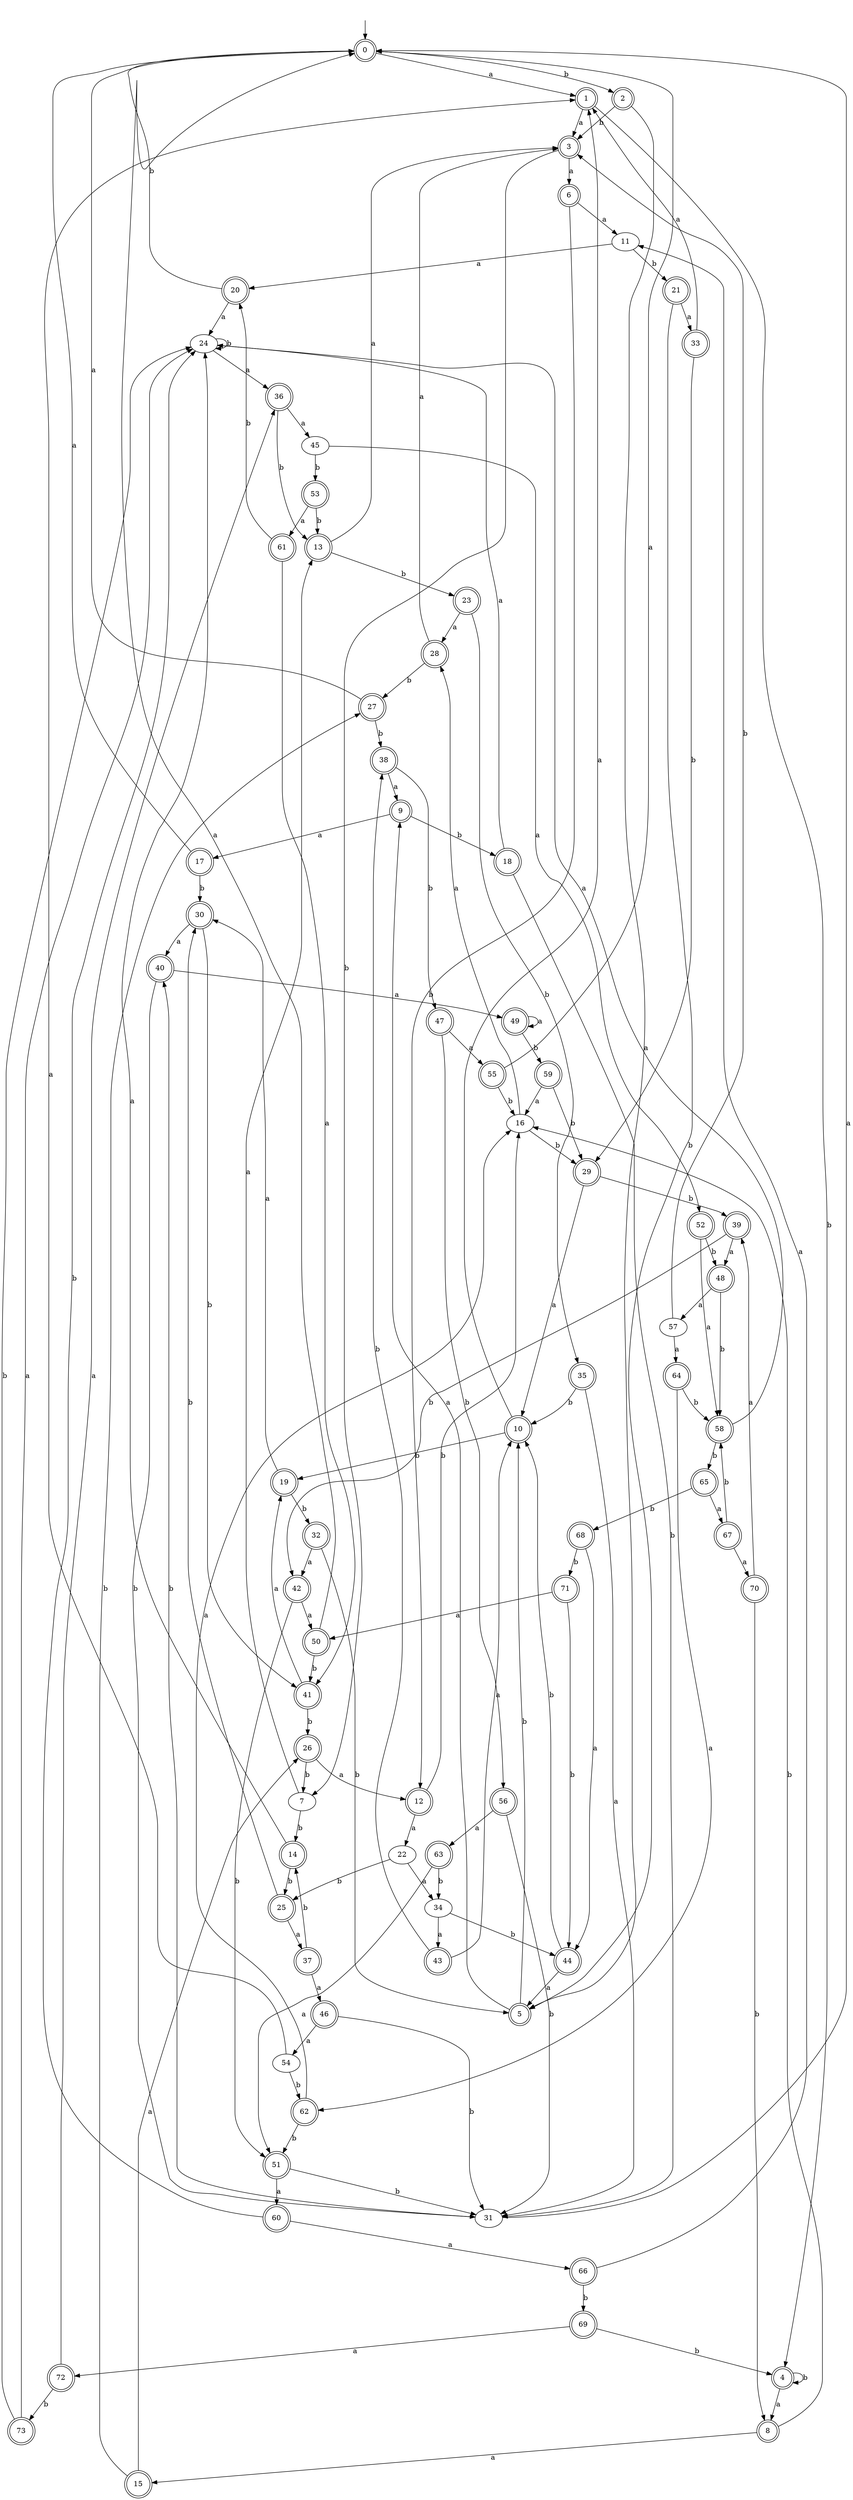 digraph RandomDFA {
  __start0 [label="", shape=none];
  __start0 -> 0 [label=""];
  0 [shape=circle] [shape=doublecircle]
  0 -> 1 [label="a"]
  0 -> 2 [label="b"]
  1 [shape=doublecircle]
  1 -> 3 [label="a"]
  1 -> 4 [label="b"]
  2 [shape=doublecircle]
  2 -> 5 [label="a"]
  2 -> 3 [label="b"]
  3 [shape=doublecircle]
  3 -> 6 [label="a"]
  3 -> 7 [label="b"]
  4 [shape=doublecircle]
  4 -> 8 [label="a"]
  4 -> 4 [label="b"]
  5 [shape=doublecircle]
  5 -> 9 [label="a"]
  5 -> 10 [label="b"]
  6 [shape=doublecircle]
  6 -> 11 [label="a"]
  6 -> 12 [label="b"]
  7
  7 -> 13 [label="a"]
  7 -> 14 [label="b"]
  8 [shape=doublecircle]
  8 -> 15 [label="a"]
  8 -> 16 [label="b"]
  9 [shape=doublecircle]
  9 -> 17 [label="a"]
  9 -> 18 [label="b"]
  10 [shape=doublecircle]
  10 -> 1 [label="a"]
  10 -> 19 [label="b"]
  11
  11 -> 20 [label="a"]
  11 -> 21 [label="b"]
  12 [shape=doublecircle]
  12 -> 22 [label="a"]
  12 -> 16 [label="b"]
  13 [shape=doublecircle]
  13 -> 3 [label="a"]
  13 -> 23 [label="b"]
  14 [shape=doublecircle]
  14 -> 24 [label="a"]
  14 -> 25 [label="b"]
  15 [shape=doublecircle]
  15 -> 26 [label="a"]
  15 -> 27 [label="b"]
  16
  16 -> 28 [label="a"]
  16 -> 29 [label="b"]
  17 [shape=doublecircle]
  17 -> 0 [label="a"]
  17 -> 30 [label="b"]
  18 [shape=doublecircle]
  18 -> 24 [label="a"]
  18 -> 31 [label="b"]
  19 [shape=doublecircle]
  19 -> 30 [label="a"]
  19 -> 32 [label="b"]
  20 [shape=doublecircle]
  20 -> 24 [label="a"]
  20 -> 0 [label="b"]
  21 [shape=doublecircle]
  21 -> 33 [label="a"]
  21 -> 5 [label="b"]
  22
  22 -> 34 [label="a"]
  22 -> 25 [label="b"]
  23 [shape=doublecircle]
  23 -> 28 [label="a"]
  23 -> 35 [label="b"]
  24
  24 -> 36 [label="a"]
  24 -> 24 [label="b"]
  25 [shape=doublecircle]
  25 -> 37 [label="a"]
  25 -> 30 [label="b"]
  26 [shape=doublecircle]
  26 -> 12 [label="a"]
  26 -> 7 [label="b"]
  27 [shape=doublecircle]
  27 -> 0 [label="a"]
  27 -> 38 [label="b"]
  28 [shape=doublecircle]
  28 -> 3 [label="a"]
  28 -> 27 [label="b"]
  29 [shape=doublecircle]
  29 -> 10 [label="a"]
  29 -> 39 [label="b"]
  30 [shape=doublecircle]
  30 -> 40 [label="a"]
  30 -> 41 [label="b"]
  31
  31 -> 0 [label="a"]
  31 -> 40 [label="b"]
  32 [shape=doublecircle]
  32 -> 42 [label="a"]
  32 -> 5 [label="b"]
  33 [shape=doublecircle]
  33 -> 1 [label="a"]
  33 -> 29 [label="b"]
  34
  34 -> 43 [label="a"]
  34 -> 44 [label="b"]
  35 [shape=doublecircle]
  35 -> 31 [label="a"]
  35 -> 10 [label="b"]
  36 [shape=doublecircle]
  36 -> 45 [label="a"]
  36 -> 13 [label="b"]
  37 [shape=doublecircle]
  37 -> 46 [label="a"]
  37 -> 14 [label="b"]
  38 [shape=doublecircle]
  38 -> 9 [label="a"]
  38 -> 47 [label="b"]
  39 [shape=doublecircle]
  39 -> 48 [label="a"]
  39 -> 42 [label="b"]
  40 [shape=doublecircle]
  40 -> 49 [label="a"]
  40 -> 31 [label="b"]
  41 [shape=doublecircle]
  41 -> 19 [label="a"]
  41 -> 26 [label="b"]
  42 [shape=doublecircle]
  42 -> 50 [label="a"]
  42 -> 51 [label="b"]
  43 [shape=doublecircle]
  43 -> 10 [label="a"]
  43 -> 38 [label="b"]
  44 [shape=doublecircle]
  44 -> 5 [label="a"]
  44 -> 10 [label="b"]
  45
  45 -> 52 [label="a"]
  45 -> 53 [label="b"]
  46 [shape=doublecircle]
  46 -> 54 [label="a"]
  46 -> 31 [label="b"]
  47 [shape=doublecircle]
  47 -> 55 [label="a"]
  47 -> 56 [label="b"]
  48 [shape=doublecircle]
  48 -> 57 [label="a"]
  48 -> 58 [label="b"]
  49 [shape=doublecircle]
  49 -> 49 [label="a"]
  49 -> 59 [label="b"]
  50 [shape=doublecircle]
  50 -> 0 [label="a"]
  50 -> 41 [label="b"]
  51 [shape=doublecircle]
  51 -> 60 [label="a"]
  51 -> 31 [label="b"]
  52 [shape=doublecircle]
  52 -> 58 [label="a"]
  52 -> 48 [label="b"]
  53 [shape=doublecircle]
  53 -> 61 [label="a"]
  53 -> 13 [label="b"]
  54
  54 -> 1 [label="a"]
  54 -> 62 [label="b"]
  55 [shape=doublecircle]
  55 -> 0 [label="a"]
  55 -> 16 [label="b"]
  56 [shape=doublecircle]
  56 -> 63 [label="a"]
  56 -> 31 [label="b"]
  57
  57 -> 64 [label="a"]
  57 -> 3 [label="b"]
  58 [shape=doublecircle]
  58 -> 24 [label="a"]
  58 -> 65 [label="b"]
  59 [shape=doublecircle]
  59 -> 16 [label="a"]
  59 -> 29 [label="b"]
  60 [shape=doublecircle]
  60 -> 66 [label="a"]
  60 -> 24 [label="b"]
  61 [shape=doublecircle]
  61 -> 41 [label="a"]
  61 -> 20 [label="b"]
  62 [shape=doublecircle]
  62 -> 16 [label="a"]
  62 -> 51 [label="b"]
  63 [shape=doublecircle]
  63 -> 51 [label="a"]
  63 -> 34 [label="b"]
  64 [shape=doublecircle]
  64 -> 62 [label="a"]
  64 -> 58 [label="b"]
  65 [shape=doublecircle]
  65 -> 67 [label="a"]
  65 -> 68 [label="b"]
  66 [shape=doublecircle]
  66 -> 11 [label="a"]
  66 -> 69 [label="b"]
  67 [shape=doublecircle]
  67 -> 70 [label="a"]
  67 -> 58 [label="b"]
  68 [shape=doublecircle]
  68 -> 44 [label="a"]
  68 -> 71 [label="b"]
  69 [shape=doublecircle]
  69 -> 72 [label="a"]
  69 -> 4 [label="b"]
  70 [shape=doublecircle]
  70 -> 39 [label="a"]
  70 -> 8 [label="b"]
  71 [shape=doublecircle]
  71 -> 50 [label="a"]
  71 -> 44 [label="b"]
  72 [shape=doublecircle]
  72 -> 36 [label="a"]
  72 -> 73 [label="b"]
  73 [shape=doublecircle]
  73 -> 24 [label="a"]
  73 -> 24 [label="b"]
}

